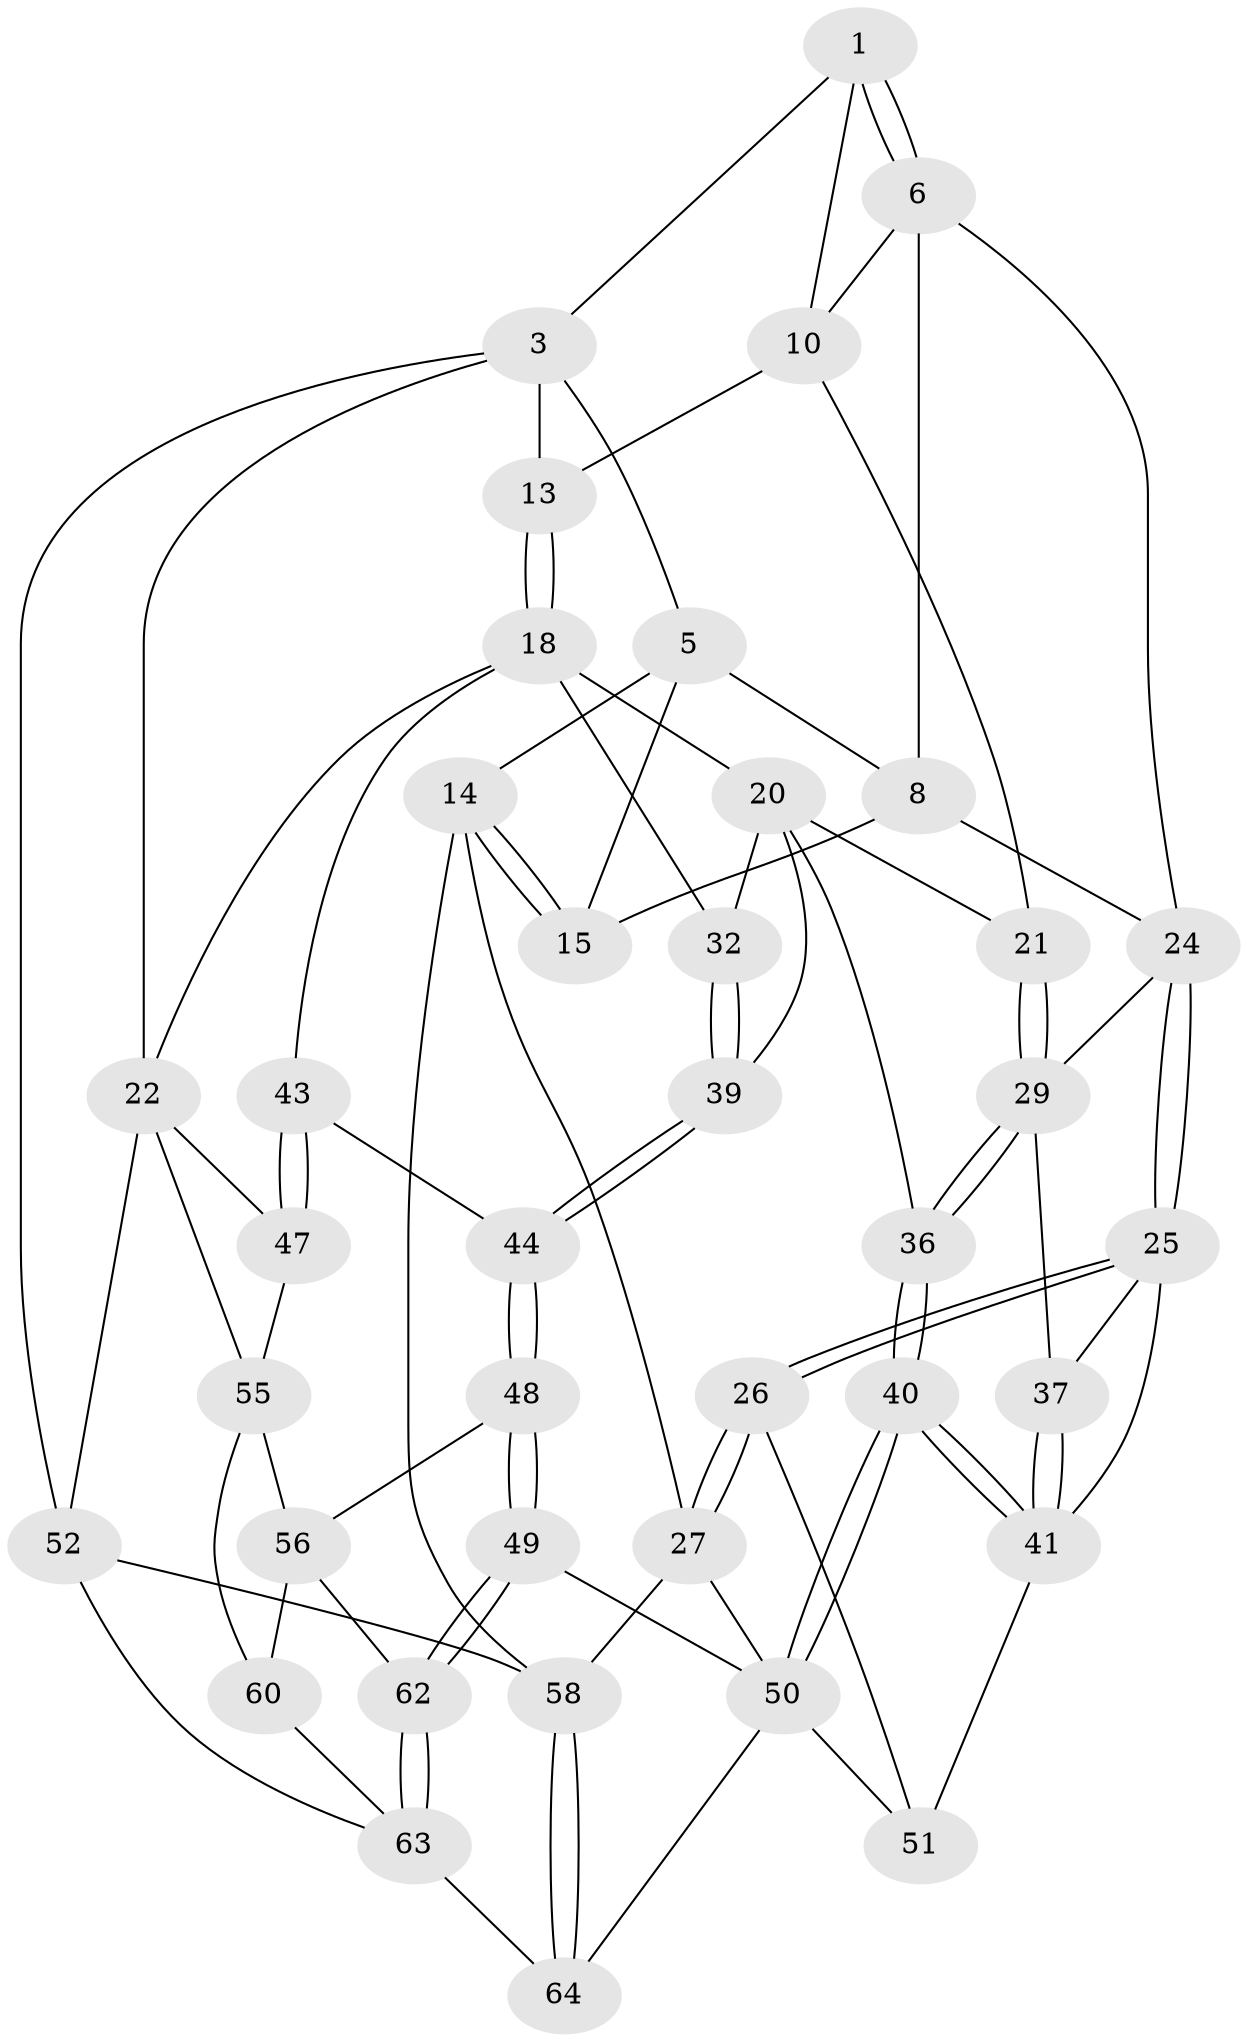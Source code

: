 // original degree distribution, {3: 0.03076923076923077, 4: 0.2153846153846154, 6: 0.16923076923076924, 5: 0.5846153846153846}
// Generated by graph-tools (version 1.1) at 2025/21/03/04/25 18:21:12]
// undirected, 39 vertices, 91 edges
graph export_dot {
graph [start="1"]
  node [color=gray90,style=filled];
  1 [pos="+0.5314194187827866+0",super="+2"];
  3 [pos="+0.6943934945489768+0",super="+4+12"];
  5 [pos="+0.2906848836539687+0",super="+9"];
  6 [pos="+0.44432419550589813+0.23687688682056265",super="+7"];
  8 [pos="+0.3395659286942608+0.18656252083886102",super="+17"];
  10 [pos="+0.6133709624348421+0.18869344321683237",super="+11"];
  13 [pos="+0.7881772592281306+0.2335144795875136"];
  14 [pos="+0+0.311935347799732"];
  15 [pos="+0.09234483103430714+0.20452005813059612"];
  18 [pos="+0.8061844049044723+0.3173940199726075",super="+19+23"];
  20 [pos="+0.6535654154100335+0.34603864778440413",super="+34"];
  21 [pos="+0.5938867685992244+0.3226899590334776"];
  22 [pos="+1+0.4511190736096062",super="+45"];
  24 [pos="+0.267970427840407+0.31995976292525385",super="+28"];
  25 [pos="+0.09813023325718276+0.5371556285127509",super="+38"];
  26 [pos="+0.05068595830708084+0.5502648076717291"];
  27 [pos="+0.003986863316109718+0.5576956332558181",super="+57"];
  29 [pos="+0.501807398457338+0.4858613334990008",super="+30"];
  32 [pos="+0.7751172240881535+0.5121091216839959",super="+33"];
  36 [pos="+0.5541625763869974+0.566301048390634"];
  37 [pos="+0.25463728395212054+0.5396343376614401"];
  39 [pos="+0.6271755300036509+0.5862131096270157"];
  40 [pos="+0.46718367689785467+0.6804971811190091"];
  41 [pos="+0.45162678018373587+0.6786336914119798",super="+42"];
  43 [pos="+0.8129556450291725+0.7073749010552454"];
  44 [pos="+0.6671892600767554+0.662100529845116"];
  47 [pos="+0.8420904213129685+0.8255019873303803"];
  48 [pos="+0.6182857630314229+0.8452550393117038"];
  49 [pos="+0.5932419758758216+0.8604219016163307"];
  50 [pos="+0.4691136072768103+0.6897304944144417",super="+53"];
  51 [pos="+0.32262389510958056+0.7486597470160791"];
  52 [pos="+1+1"];
  55 [pos="+0.7888088954590227+0.8509804936946072",super="+59"];
  56 [pos="+0.7825614377865675+0.8535914261146376",super="+61"];
  58 [pos="+0+1"];
  60 [pos="+0.8447925566302232+1"];
  62 [pos="+0.5114101013503675+0.9989604654011334"];
  63 [pos="+0.39957890084972203+1",super="+65"];
  64 [pos="+0.35771484902361006+1"];
  1 -- 6;
  1 -- 6;
  1 -- 10;
  1 -- 3;
  3 -- 52;
  3 -- 5;
  3 -- 13;
  3 -- 22;
  5 -- 14;
  5 -- 8;
  5 -- 15;
  6 -- 10;
  6 -- 8;
  6 -- 24;
  8 -- 24;
  8 -- 15;
  10 -- 13;
  10 -- 21;
  13 -- 18;
  13 -- 18;
  14 -- 15;
  14 -- 15;
  14 -- 27;
  14 -- 58;
  18 -- 20;
  18 -- 32 [weight=2];
  18 -- 43;
  18 -- 22;
  20 -- 21;
  20 -- 32;
  20 -- 36;
  20 -- 39;
  21 -- 29;
  21 -- 29;
  22 -- 52;
  22 -- 47;
  22 -- 55;
  24 -- 25;
  24 -- 25;
  24 -- 29;
  25 -- 26;
  25 -- 26;
  25 -- 37;
  25 -- 41;
  26 -- 27;
  26 -- 27;
  26 -- 51;
  27 -- 58;
  27 -- 50;
  29 -- 36;
  29 -- 36;
  29 -- 37;
  32 -- 39;
  32 -- 39;
  36 -- 40;
  36 -- 40;
  37 -- 41;
  37 -- 41;
  39 -- 44;
  39 -- 44;
  40 -- 41;
  40 -- 41;
  40 -- 50;
  40 -- 50;
  41 -- 51;
  43 -- 44;
  43 -- 47;
  43 -- 47;
  44 -- 48;
  44 -- 48;
  47 -- 55;
  48 -- 49;
  48 -- 49;
  48 -- 56;
  49 -- 50;
  49 -- 62;
  49 -- 62;
  50 -- 64;
  50 -- 51;
  52 -- 58;
  52 -- 63;
  55 -- 56;
  55 -- 60;
  56 -- 60;
  56 -- 62;
  58 -- 64;
  58 -- 64;
  60 -- 63;
  62 -- 63;
  62 -- 63;
  63 -- 64;
}
